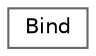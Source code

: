 digraph "Graphical Class Hierarchy"
{
 // LATEX_PDF_SIZE
  bgcolor="transparent";
  edge [fontname=Helvetica,fontsize=10,labelfontname=Helvetica,labelfontsize=10];
  node [fontname=Helvetica,fontsize=10,shape=box,height=0.2,width=0.4];
  rankdir="LR";
  Node0 [id="Node000000",label="Bind",height=0.2,width=0.4,color="grey40", fillcolor="white", style="filled",URL="$class_bind.html",tooltip="The Bind class provides a framework for creating interactive applications with BindCanvas."];
}
